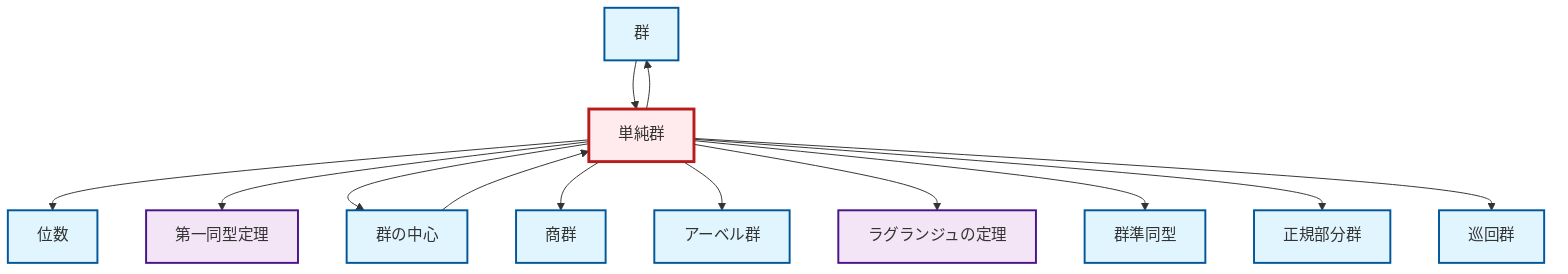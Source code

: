 graph TD
    classDef definition fill:#e1f5fe,stroke:#01579b,stroke-width:2px
    classDef theorem fill:#f3e5f5,stroke:#4a148c,stroke-width:2px
    classDef axiom fill:#fff3e0,stroke:#e65100,stroke-width:2px
    classDef example fill:#e8f5e9,stroke:#1b5e20,stroke-width:2px
    classDef current fill:#ffebee,stroke:#b71c1c,stroke-width:3px
    def-cyclic-group["巡回群"]:::definition
    def-homomorphism["群準同型"]:::definition
    def-order["位数"]:::definition
    thm-lagrange["ラグランジュの定理"]:::theorem
    thm-first-isomorphism["第一同型定理"]:::theorem
    def-normal-subgroup["正規部分群"]:::definition
    def-group["群"]:::definition
    def-quotient-group["商群"]:::definition
    def-abelian-group["アーベル群"]:::definition
    def-center-of-group["群の中心"]:::definition
    def-simple-group["単純群"]:::definition
    def-simple-group --> def-order
    def-simple-group --> thm-first-isomorphism
    def-simple-group --> def-group
    def-simple-group --> def-center-of-group
    def-center-of-group --> def-simple-group
    def-simple-group --> def-quotient-group
    def-group --> def-simple-group
    def-simple-group --> def-abelian-group
    def-simple-group --> thm-lagrange
    def-simple-group --> def-homomorphism
    def-simple-group --> def-normal-subgroup
    def-simple-group --> def-cyclic-group
    class def-simple-group current